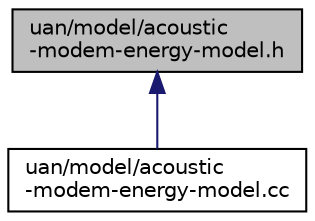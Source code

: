 digraph "uan/model/acoustic-modem-energy-model.h"
{
  edge [fontname="Helvetica",fontsize="10",labelfontname="Helvetica",labelfontsize="10"];
  node [fontname="Helvetica",fontsize="10",shape=record];
  Node1 [label="uan/model/acoustic\l-modem-energy-model.h",height=0.2,width=0.4,color="black", fillcolor="grey75", style="filled", fontcolor="black"];
  Node1 -> Node2 [dir="back",color="midnightblue",fontsize="10",style="solid"];
  Node2 [label="uan/model/acoustic\l-modem-energy-model.cc",height=0.2,width=0.4,color="black", fillcolor="white", style="filled",URL="$de/d5e/acoustic-modem-energy-model_8cc.html"];
}
